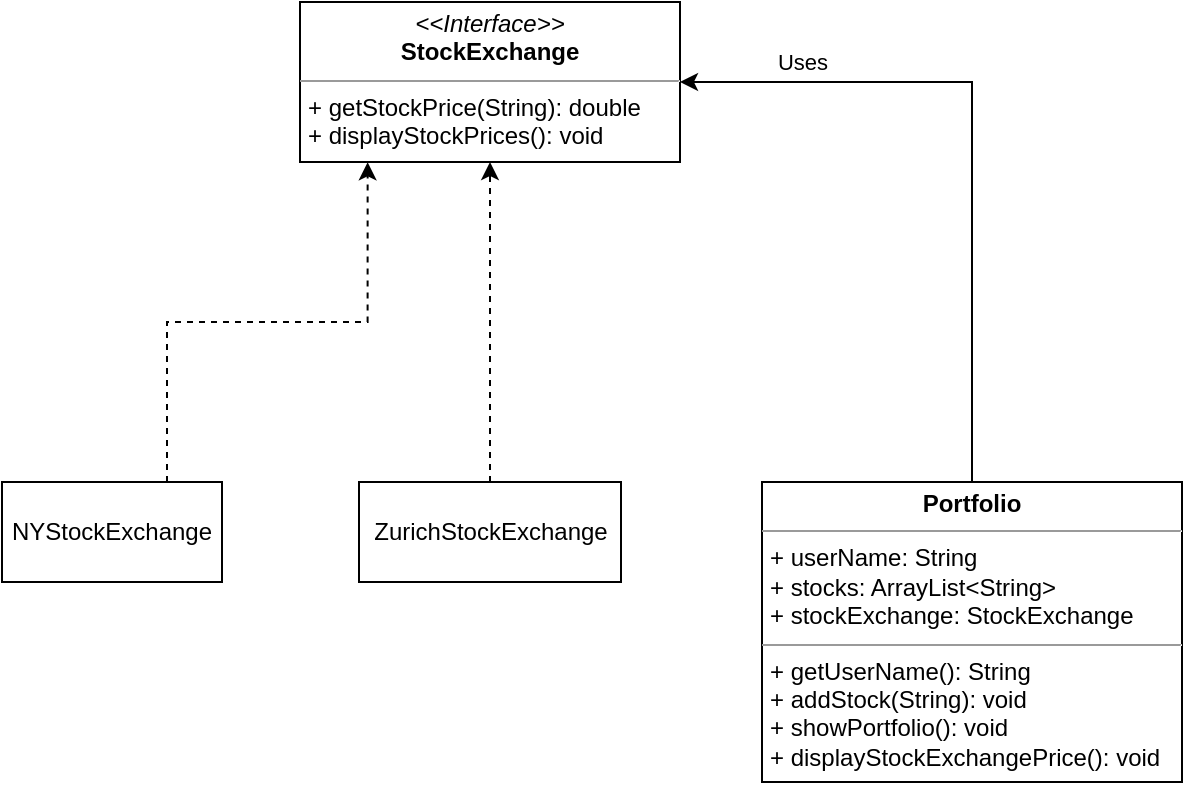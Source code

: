 <mxfile version="22.0.2" type="device">
  <diagram id="C5RBs43oDa-KdzZeNtuy" name="Page-1">
    <mxGraphModel dx="1036" dy="606" grid="1" gridSize="10" guides="1" tooltips="1" connect="1" arrows="1" fold="1" page="1" pageScale="1" pageWidth="827" pageHeight="1169" math="0" shadow="0">
      <root>
        <mxCell id="WIyWlLk6GJQsqaUBKTNV-0" />
        <mxCell id="WIyWlLk6GJQsqaUBKTNV-1" parent="WIyWlLk6GJQsqaUBKTNV-0" />
        <mxCell id="KhwM_UmLEz_hketcDkyG-1" value="NYStockExchange" style="html=1;whiteSpace=wrap;" vertex="1" parent="WIyWlLk6GJQsqaUBKTNV-1">
          <mxGeometry x="170" y="450" width="110" height="50" as="geometry" />
        </mxCell>
        <mxCell id="KhwM_UmLEz_hketcDkyG-2" style="edgeStyle=orthogonalEdgeStyle;rounded=0;orthogonalLoop=1;jettySize=auto;html=1;exitX=0.75;exitY=0;exitDx=0;exitDy=0;entryX=0.178;entryY=1.002;entryDx=0;entryDy=0;entryPerimeter=0;dashed=1;" edge="1" parent="WIyWlLk6GJQsqaUBKTNV-1" source="KhwM_UmLEz_hketcDkyG-1" target="KhwM_UmLEz_hketcDkyG-11">
          <mxGeometry relative="1" as="geometry">
            <mxPoint x="371.98" y="288.6" as="targetPoint" />
          </mxGeometry>
        </mxCell>
        <mxCell id="KhwM_UmLEz_hketcDkyG-3" value="ZurichStockExchange" style="html=1;whiteSpace=wrap;" vertex="1" parent="WIyWlLk6GJQsqaUBKTNV-1">
          <mxGeometry x="348.5" y="450" width="131" height="50" as="geometry" />
        </mxCell>
        <mxCell id="KhwM_UmLEz_hketcDkyG-5" style="edgeStyle=orthogonalEdgeStyle;rounded=0;orthogonalLoop=1;jettySize=auto;html=1;exitX=0.5;exitY=0;exitDx=0;exitDy=0;entryX=0.5;entryY=1;entryDx=0;entryDy=0;dashed=1;" edge="1" parent="WIyWlLk6GJQsqaUBKTNV-1" source="KhwM_UmLEz_hketcDkyG-3" target="KhwM_UmLEz_hketcDkyG-11">
          <mxGeometry relative="1" as="geometry">
            <mxPoint x="399.15" y="290.2" as="targetPoint" />
          </mxGeometry>
        </mxCell>
        <mxCell id="KhwM_UmLEz_hketcDkyG-8" value="Uses" style="edgeStyle=orthogonalEdgeStyle;rounded=0;orthogonalLoop=1;jettySize=auto;html=1;exitX=0.5;exitY=0;exitDx=0;exitDy=0;entryX=1;entryY=0.5;entryDx=0;entryDy=0;" edge="1" parent="WIyWlLk6GJQsqaUBKTNV-1" source="KhwM_UmLEz_hketcDkyG-12" target="KhwM_UmLEz_hketcDkyG-11">
          <mxGeometry x="0.646" y="-10" relative="1" as="geometry">
            <mxPoint x="597.5" y="450" as="sourcePoint" />
            <mxPoint x="469" y="265" as="targetPoint" />
            <mxPoint as="offset" />
          </mxGeometry>
        </mxCell>
        <mxCell id="KhwM_UmLEz_hketcDkyG-11" value="&lt;p style=&quot;margin:0px;margin-top:4px;text-align:center;&quot;&gt;&lt;i&gt;&amp;lt;&amp;lt;Interface&amp;gt;&amp;gt;&lt;/i&gt;&lt;br&gt;&lt;b&gt;StockExchange&lt;/b&gt;&lt;/p&gt;&lt;hr size=&quot;1&quot;&gt;&lt;p style=&quot;margin:0px;margin-left:4px;&quot;&gt;+ getStockPrice(String): double&lt;br&gt;+ displayStockPrices(): void&lt;/p&gt;" style="verticalAlign=top;align=left;overflow=fill;fontSize=12;fontFamily=Helvetica;html=1;whiteSpace=wrap;" vertex="1" parent="WIyWlLk6GJQsqaUBKTNV-1">
          <mxGeometry x="319" y="210" width="190" height="80" as="geometry" />
        </mxCell>
        <mxCell id="KhwM_UmLEz_hketcDkyG-12" value="&lt;p style=&quot;margin:0px;margin-top:4px;text-align:center;&quot;&gt;&lt;b&gt;Portfolio&lt;/b&gt;&lt;/p&gt;&lt;hr size=&quot;1&quot;&gt;&lt;p style=&quot;margin:0px;margin-left:4px;&quot;&gt;+ userName: String&lt;/p&gt;&lt;p style=&quot;margin:0px;margin-left:4px;&quot;&gt;+ stocks: ArrayList&amp;lt;String&amp;gt;&lt;/p&gt;&lt;p style=&quot;margin:0px;margin-left:4px;&quot;&gt;+ stockExchange: StockExchange&lt;/p&gt;&lt;hr size=&quot;1&quot;&gt;&lt;p style=&quot;border-color: var(--border-color); margin: 0px 0px 0px 4px;&quot;&gt;+&amp;nbsp;getUserName(): String&lt;/p&gt;&lt;p style=&quot;border-color: var(--border-color); margin: 0px 0px 0px 4px;&quot;&gt;&lt;span style=&quot;border-color: var(--border-color); background-color: initial;&quot;&gt;+ addStock(String): void&lt;/span&gt;&lt;/p&gt;&lt;p style=&quot;border-color: var(--border-color); margin: 0px 0px 0px 4px;&quot;&gt;&lt;span style=&quot;border-color: var(--border-color); background-color: initial;&quot;&gt;+ showPortfolio(): void&lt;/span&gt;&lt;/p&gt;&lt;p style=&quot;border-color: var(--border-color); margin: 0px 0px 0px 4px;&quot;&gt;&lt;span style=&quot;border-color: var(--border-color); background-color: initial;&quot;&gt;+ displayStockExchangePrice(): void&lt;/span&gt;&lt;/p&gt;" style="verticalAlign=top;align=left;overflow=fill;fontSize=12;fontFamily=Helvetica;html=1;whiteSpace=wrap;" vertex="1" parent="WIyWlLk6GJQsqaUBKTNV-1">
          <mxGeometry x="550" y="450" width="210" height="150" as="geometry" />
        </mxCell>
      </root>
    </mxGraphModel>
  </diagram>
</mxfile>
